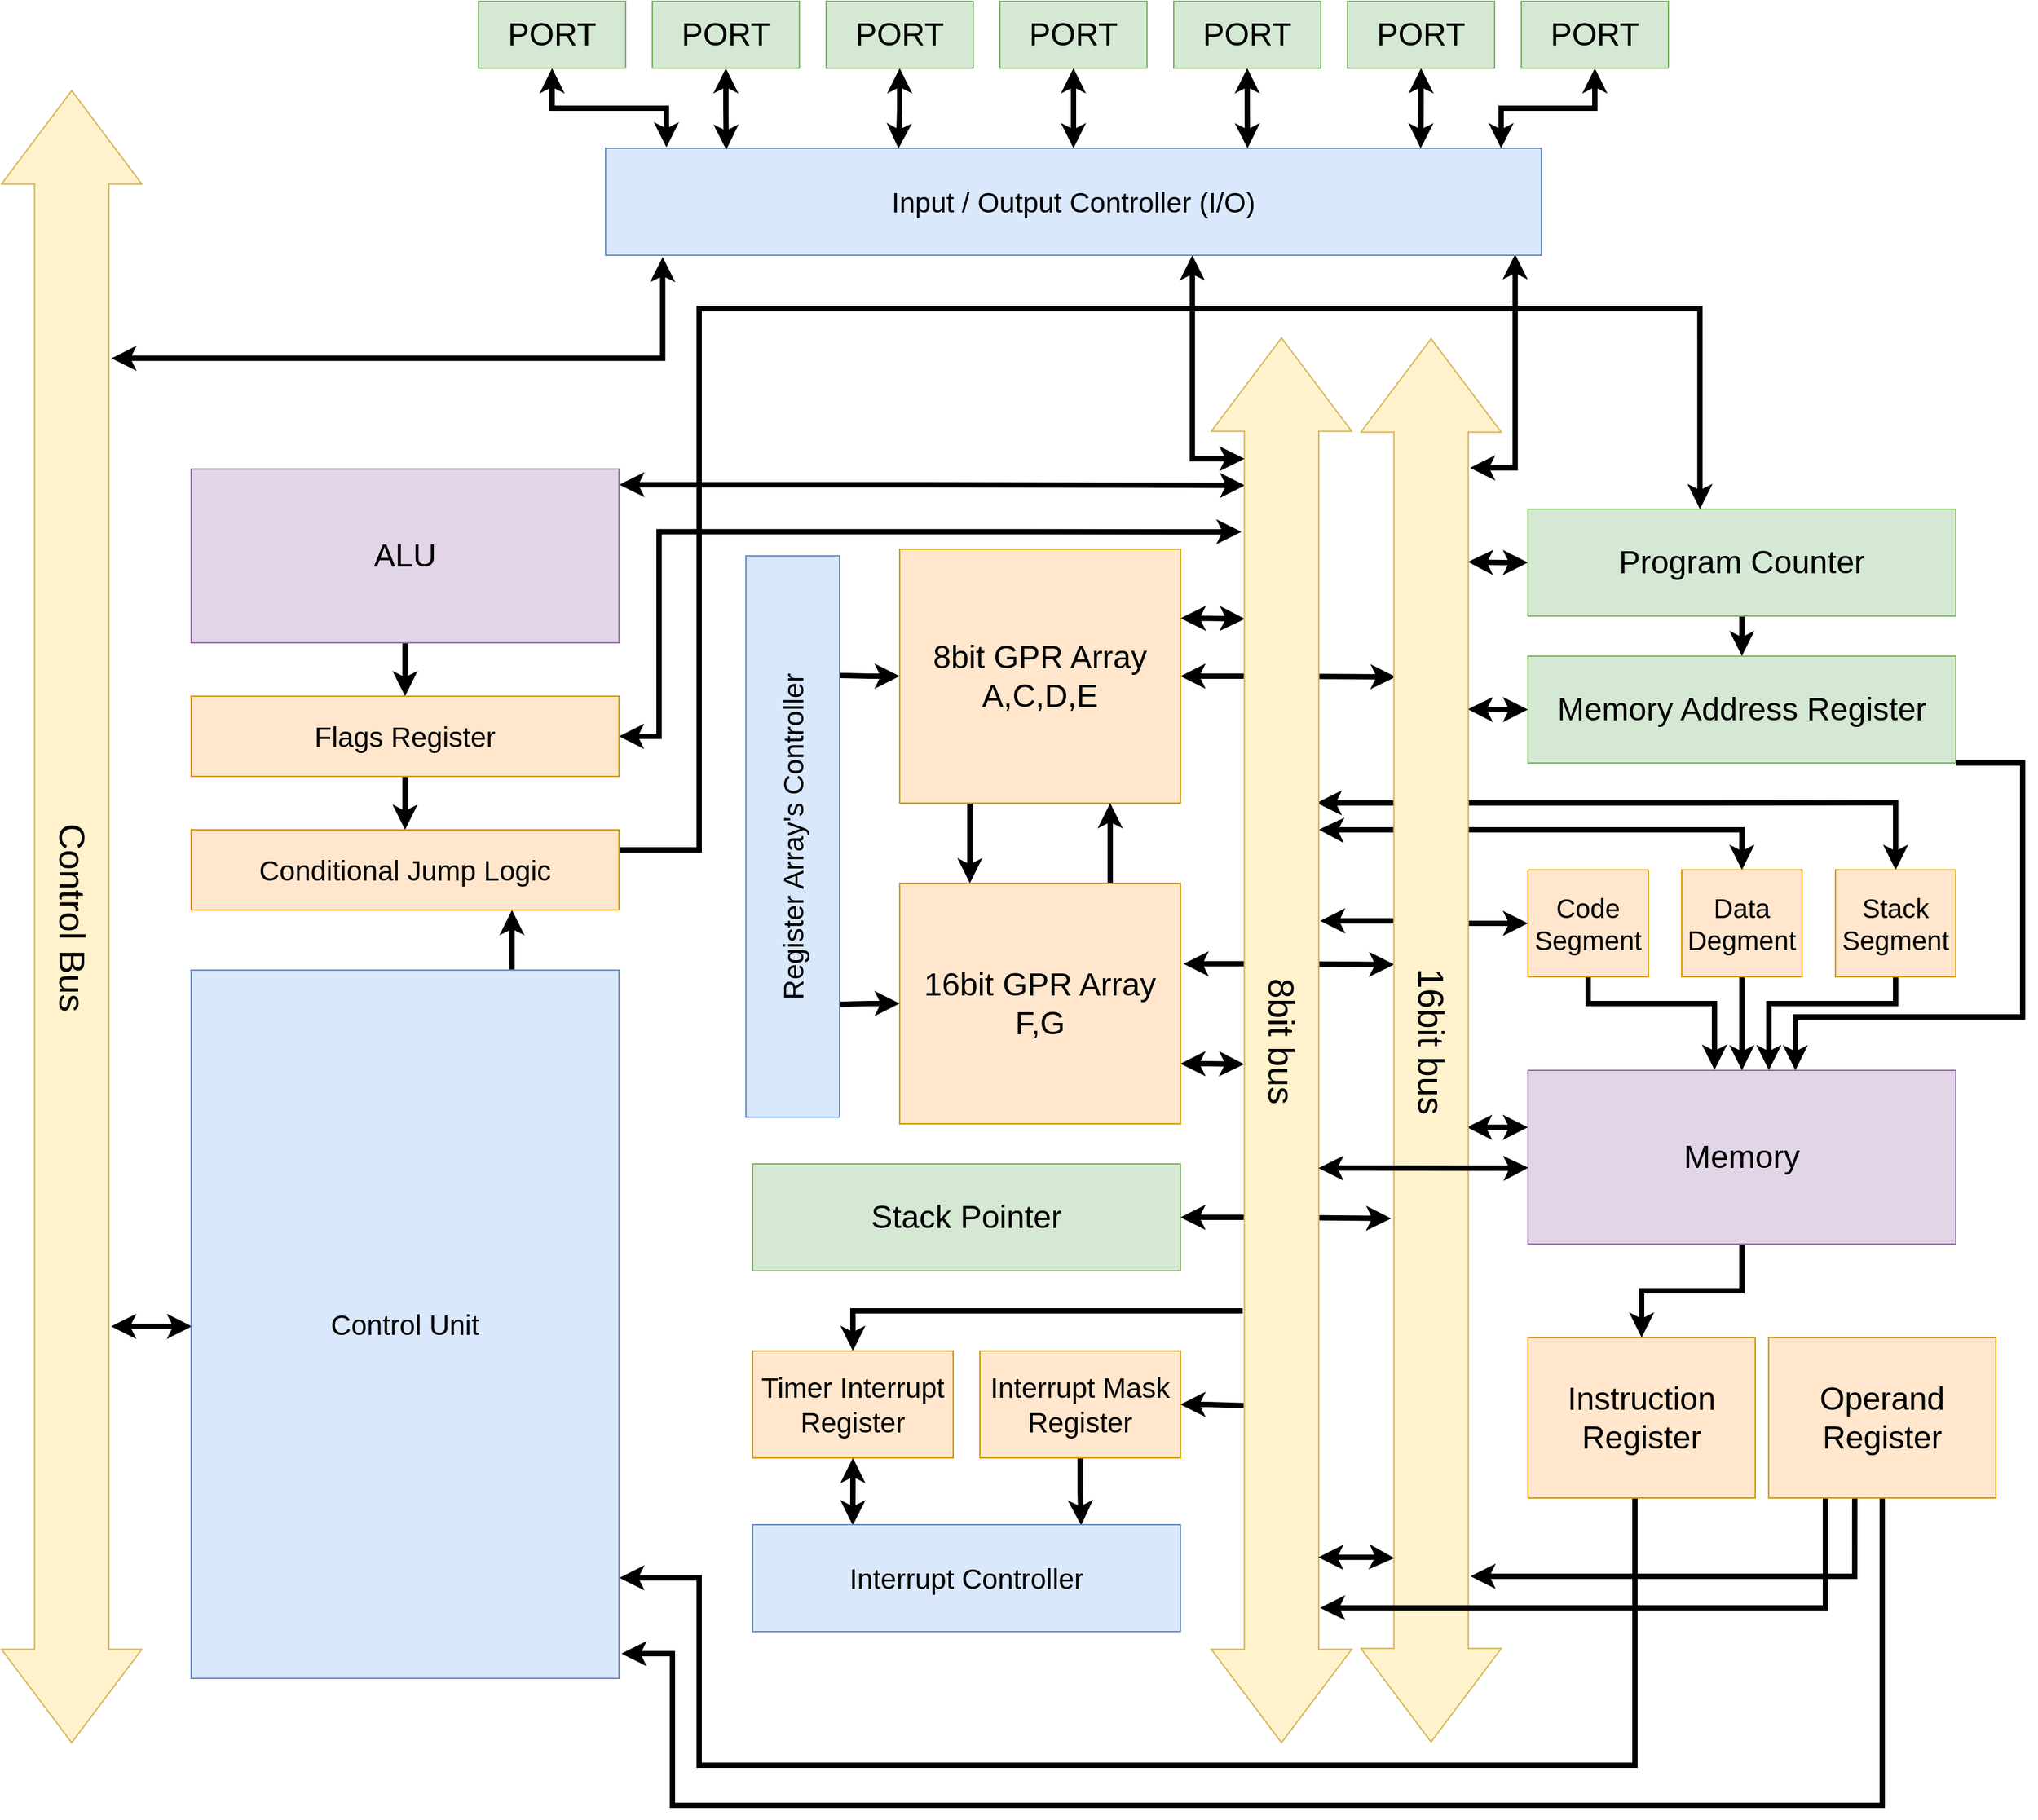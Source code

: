 <mxfile version="16.1.2" type="device"><diagram id="2ePVuvwMg3Bf0nWeoj9M" name="Page-1"><mxGraphModel dx="2521" dy="2618" grid="1" gridSize="10" guides="1" tooltips="1" connect="1" arrows="1" fold="1" page="1" pageScale="1" pageWidth="850" pageHeight="1100" math="0" shadow="0"><root><mxCell id="0"/><mxCell id="1" parent="0"/><mxCell id="nCpOMNghkNjNuLgOaIw_-5" style="edgeStyle=orthogonalEdgeStyle;rounded=0;orthogonalLoop=1;jettySize=auto;html=1;exitX=0.25;exitY=1;exitDx=0;exitDy=0;entryX=0.25;entryY=0;entryDx=0;entryDy=0;fontSize=24;strokeWidth=4;" parent="1" source="nCpOMNghkNjNuLgOaIw_-2" target="nCpOMNghkNjNuLgOaIw_-3" edge="1"><mxGeometry relative="1" as="geometry"/></mxCell><mxCell id="nCpOMNghkNjNuLgOaIw_-51" style="edgeStyle=orthogonalEdgeStyle;rounded=0;orthogonalLoop=1;jettySize=auto;html=1;entryX=0.241;entryY=0.753;entryDx=0;entryDy=0;entryPerimeter=0;fontSize=27;startArrow=classic;startFill=1;strokeWidth=4;" parent="1" source="nCpOMNghkNjNuLgOaIw_-2" target="nCpOMNghkNjNuLgOaIw_-37" edge="1"><mxGeometry relative="1" as="geometry"/></mxCell><mxCell id="nCpOMNghkNjNuLgOaIw_-52" style="edgeStyle=orthogonalEdgeStyle;rounded=0;orthogonalLoop=1;jettySize=auto;html=1;entryX=0.2;entryY=0.761;entryDx=0;entryDy=0;entryPerimeter=0;fontSize=27;startArrow=classic;startFill=1;strokeWidth=4;exitX=1.001;exitY=0.272;exitDx=0;exitDy=0;exitPerimeter=0;" parent="1" source="nCpOMNghkNjNuLgOaIw_-2" target="nCpOMNghkNjNuLgOaIw_-36" edge="1"><mxGeometry relative="1" as="geometry"/></mxCell><mxCell id="nCpOMNghkNjNuLgOaIw_-60" style="edgeStyle=orthogonalEdgeStyle;rounded=0;orthogonalLoop=1;jettySize=auto;html=1;exitX=0;exitY=0.5;exitDx=0;exitDy=0;fontSize=27;startArrow=classic;startFill=1;endArrow=none;endFill=0;strokeWidth=4;entryX=0.787;entryY=1.003;entryDx=0;entryDy=0;entryPerimeter=0;" parent="1" source="nCpOMNghkNjNuLgOaIw_-2" target="nCpOMNghkNjNuLgOaIw_-41" edge="1"><mxGeometry relative="1" as="geometry"><mxPoint x="-170" y="286" as="targetPoint"/></mxGeometry></mxCell><mxCell id="nCpOMNghkNjNuLgOaIw_-2" value="8bit GPR Array&lt;br&gt;A,C,D,E" style="rounded=0;whiteSpace=wrap;html=1;fontSize=24;fillColor=#ffe6cc;strokeColor=#d79b00;" parent="1" vertex="1"><mxGeometry x="-130" y="190" width="210" height="190" as="geometry"/></mxCell><mxCell id="nCpOMNghkNjNuLgOaIw_-4" style="edgeStyle=orthogonalEdgeStyle;rounded=0;orthogonalLoop=1;jettySize=auto;html=1;exitX=0.75;exitY=0;exitDx=0;exitDy=0;entryX=0.75;entryY=1;entryDx=0;entryDy=0;fontSize=24;strokeWidth=4;" parent="1" source="nCpOMNghkNjNuLgOaIw_-3" target="nCpOMNghkNjNuLgOaIw_-2" edge="1"><mxGeometry relative="1" as="geometry"/></mxCell><mxCell id="nCpOMNghkNjNuLgOaIw_-53" style="edgeStyle=orthogonalEdgeStyle;rounded=0;orthogonalLoop=1;jettySize=auto;html=1;exitX=1;exitY=0.75;exitDx=0;exitDy=0;entryX=0.517;entryY=0.766;entryDx=0;entryDy=0;entryPerimeter=0;fontSize=27;startArrow=classic;startFill=1;strokeWidth=4;" parent="1" source="nCpOMNghkNjNuLgOaIw_-3" target="nCpOMNghkNjNuLgOaIw_-36" edge="1"><mxGeometry relative="1" as="geometry"/></mxCell><mxCell id="nCpOMNghkNjNuLgOaIw_-54" style="edgeStyle=orthogonalEdgeStyle;rounded=0;orthogonalLoop=1;jettySize=auto;html=1;exitX=1.011;exitY=0.335;exitDx=0;exitDy=0;entryX=0.446;entryY=0.763;entryDx=0;entryDy=0;entryPerimeter=0;fontSize=27;startArrow=classic;startFill=1;strokeWidth=4;exitPerimeter=0;" parent="1" source="nCpOMNghkNjNuLgOaIw_-3" target="nCpOMNghkNjNuLgOaIw_-37" edge="1"><mxGeometry relative="1" as="geometry"/></mxCell><mxCell id="nCpOMNghkNjNuLgOaIw_-61" style="edgeStyle=orthogonalEdgeStyle;rounded=0;orthogonalLoop=1;jettySize=auto;html=1;fontSize=27;startArrow=classic;startFill=1;endArrow=none;endFill=0;strokeWidth=4;entryX=0.201;entryY=0.995;entryDx=0;entryDy=0;entryPerimeter=0;" parent="1" source="nCpOMNghkNjNuLgOaIw_-3" target="nCpOMNghkNjNuLgOaIw_-41" edge="1"><mxGeometry relative="1" as="geometry"><mxPoint x="-170" y="530" as="targetPoint"/></mxGeometry></mxCell><mxCell id="nCpOMNghkNjNuLgOaIw_-3" value="16bit GPR Array&lt;br&gt;F,G" style="rounded=0;whiteSpace=wrap;html=1;fontSize=24;fillColor=#ffe6cc;strokeColor=#d79b00;" parent="1" vertex="1"><mxGeometry x="-130" y="440" width="210" height="180" as="geometry"/></mxCell><mxCell id="nCpOMNghkNjNuLgOaIw_-23" style="edgeStyle=orthogonalEdgeStyle;rounded=0;orthogonalLoop=1;jettySize=auto;html=1;entryX=0.5;entryY=0;entryDx=0;entryDy=0;fontSize=20;strokeWidth=4;" parent="1" source="nCpOMNghkNjNuLgOaIw_-6" target="nCpOMNghkNjNuLgOaIw_-22" edge="1"><mxGeometry relative="1" as="geometry"/></mxCell><mxCell id="nCpOMNghkNjNuLgOaIw_-42" style="edgeStyle=orthogonalEdgeStyle;rounded=0;orthogonalLoop=1;jettySize=auto;html=1;entryX=-0.002;entryY=0.332;entryDx=0;entryDy=0;entryPerimeter=0;fontSize=27;strokeWidth=4;exitX=0.562;exitY=0.244;exitDx=0;exitDy=0;exitPerimeter=0;startArrow=classic;startFill=1;" parent="1" source="nCpOMNghkNjNuLgOaIw_-37" target="nCpOMNghkNjNuLgOaIw_-6" edge="1"><mxGeometry relative="1" as="geometry"/></mxCell><mxCell id="nCpOMNghkNjNuLgOaIw_-6" value="Memory" style="rounded=0;whiteSpace=wrap;html=1;fontSize=24;fillColor=#e1d5e7;strokeColor=#9673a6;" parent="1" vertex="1"><mxGeometry x="340" y="580" width="320" height="130" as="geometry"/></mxCell><mxCell id="nCpOMNghkNjNuLgOaIw_-19" style="edgeStyle=orthogonalEdgeStyle;rounded=0;orthogonalLoop=1;jettySize=auto;html=1;fontSize=20;strokeWidth=4;" parent="1" source="nCpOMNghkNjNuLgOaIw_-7" edge="1"><mxGeometry relative="1" as="geometry"><mxPoint x="540" y="580" as="targetPoint"/><Array as="points"><mxPoint x="710" y="350"/><mxPoint x="710" y="540"/><mxPoint x="540" y="540"/><mxPoint x="540" y="580"/></Array></mxGeometry></mxCell><mxCell id="nCpOMNghkNjNuLgOaIw_-46" style="edgeStyle=orthogonalEdgeStyle;rounded=0;orthogonalLoop=1;jettySize=auto;html=1;entryX=0.264;entryY=0.239;entryDx=0;entryDy=0;entryPerimeter=0;fontSize=27;startArrow=classic;startFill=1;strokeWidth=4;" parent="1" source="nCpOMNghkNjNuLgOaIw_-7" target="nCpOMNghkNjNuLgOaIw_-37" edge="1"><mxGeometry relative="1" as="geometry"/></mxCell><mxCell id="nCpOMNghkNjNuLgOaIw_-7" value="Memory Address Register" style="rounded=0;whiteSpace=wrap;html=1;fontSize=24;fillColor=#d5e8d4;strokeColor=#82b366;" parent="1" vertex="1"><mxGeometry x="340" y="270" width="320" height="80" as="geometry"/></mxCell><mxCell id="nCpOMNghkNjNuLgOaIw_-11" style="edgeStyle=orthogonalEdgeStyle;rounded=0;orthogonalLoop=1;jettySize=auto;html=1;exitX=0.5;exitY=1;exitDx=0;exitDy=0;entryX=0.5;entryY=0;entryDx=0;entryDy=0;fontSize=24;strokeWidth=4;" parent="1" source="nCpOMNghkNjNuLgOaIw_-9" target="nCpOMNghkNjNuLgOaIw_-7" edge="1"><mxGeometry relative="1" as="geometry"/></mxCell><mxCell id="nCpOMNghkNjNuLgOaIw_-45" style="edgeStyle=orthogonalEdgeStyle;rounded=0;orthogonalLoop=1;jettySize=auto;html=1;entryX=0.159;entryY=0.237;entryDx=0;entryDy=0;entryPerimeter=0;fontSize=27;startArrow=classic;startFill=1;strokeWidth=4;" parent="1" source="nCpOMNghkNjNuLgOaIw_-9" target="nCpOMNghkNjNuLgOaIw_-37" edge="1"><mxGeometry relative="1" as="geometry"/></mxCell><mxCell id="nCpOMNghkNjNuLgOaIw_-9" value="Program Counter" style="rounded=0;whiteSpace=wrap;html=1;fontSize=24;fillColor=#d5e8d4;strokeColor=#82b366;" parent="1" vertex="1"><mxGeometry x="340" y="160" width="320" height="80" as="geometry"/></mxCell><mxCell id="nCpOMNghkNjNuLgOaIw_-16" style="edgeStyle=orthogonalEdgeStyle;rounded=0;orthogonalLoop=1;jettySize=auto;html=1;fontSize=20;strokeWidth=4;entryX=0.436;entryY=-0.003;entryDx=0;entryDy=0;entryPerimeter=0;" parent="1" source="nCpOMNghkNjNuLgOaIw_-12" target="nCpOMNghkNjNuLgOaIw_-6" edge="1"><mxGeometry relative="1" as="geometry"><mxPoint x="480" y="560" as="targetPoint"/><Array as="points"><mxPoint x="385" y="530"/><mxPoint x="480" y="530"/></Array></mxGeometry></mxCell><mxCell id="nCpOMNghkNjNuLgOaIw_-47" style="edgeStyle=orthogonalEdgeStyle;rounded=0;orthogonalLoop=1;jettySize=auto;html=1;entryX=0.415;entryY=0.225;entryDx=0;entryDy=0;entryPerimeter=0;fontSize=27;startArrow=classic;startFill=1;strokeWidth=4;" parent="1" source="nCpOMNghkNjNuLgOaIw_-12" target="nCpOMNghkNjNuLgOaIw_-36" edge="1"><mxGeometry relative="1" as="geometry"/></mxCell><mxCell id="nCpOMNghkNjNuLgOaIw_-12" value="&lt;font style=&quot;font-size: 20px;&quot;&gt;Code Segment&lt;/font&gt;" style="rounded=0;whiteSpace=wrap;html=1;fontSize=20;fillColor=#ffe6cc;strokeColor=#d79b00;" parent="1" vertex="1"><mxGeometry x="340" y="430" width="90" height="80" as="geometry"/></mxCell><mxCell id="nCpOMNghkNjNuLgOaIw_-15" style="edgeStyle=orthogonalEdgeStyle;rounded=0;orthogonalLoop=1;jettySize=auto;html=1;exitX=0.5;exitY=1;exitDx=0;exitDy=0;fontSize=20;strokeWidth=4;entryX=0.5;entryY=0;entryDx=0;entryDy=0;" parent="1" source="nCpOMNghkNjNuLgOaIw_-13" target="nCpOMNghkNjNuLgOaIw_-6" edge="1"><mxGeometry relative="1" as="geometry"><mxPoint x="500" y="560" as="targetPoint"/></mxGeometry></mxCell><mxCell id="nCpOMNghkNjNuLgOaIw_-48" style="edgeStyle=orthogonalEdgeStyle;rounded=0;orthogonalLoop=1;jettySize=auto;html=1;fontSize=27;startArrow=classic;startFill=1;strokeWidth=4;entryX=0.35;entryY=0.234;entryDx=0;entryDy=0;entryPerimeter=0;" parent="1" source="nCpOMNghkNjNuLgOaIw_-13" target="nCpOMNghkNjNuLgOaIw_-36" edge="1"><mxGeometry relative="1" as="geometry"><mxPoint x="190" y="399" as="targetPoint"/><Array as="points"><mxPoint x="500" y="400"/><mxPoint x="190" y="400"/></Array></mxGeometry></mxCell><mxCell id="nCpOMNghkNjNuLgOaIw_-13" value="&lt;font style=&quot;font-size: 20px&quot;&gt;Data Degment&lt;/font&gt;" style="rounded=0;whiteSpace=wrap;html=1;fontSize=20;fillColor=#ffe6cc;strokeColor=#d79b00;" parent="1" vertex="1"><mxGeometry x="455" y="430" width="90" height="80" as="geometry"/></mxCell><mxCell id="nCpOMNghkNjNuLgOaIw_-18" style="edgeStyle=orthogonalEdgeStyle;rounded=0;orthogonalLoop=1;jettySize=auto;html=1;fontSize=20;strokeWidth=4;entryX=0.563;entryY=-0.001;entryDx=0;entryDy=0;entryPerimeter=0;" parent="1" source="nCpOMNghkNjNuLgOaIw_-14" target="nCpOMNghkNjNuLgOaIw_-6" edge="1"><mxGeometry relative="1" as="geometry"><mxPoint x="520" y="560" as="targetPoint"/><Array as="points"><mxPoint x="615" y="530"/><mxPoint x="520" y="530"/></Array></mxGeometry></mxCell><mxCell id="nCpOMNghkNjNuLgOaIw_-49" style="edgeStyle=orthogonalEdgeStyle;rounded=0;orthogonalLoop=1;jettySize=auto;html=1;fontSize=27;startArrow=classic;startFill=1;strokeWidth=4;entryX=0.331;entryY=0.249;entryDx=0;entryDy=0;entryPerimeter=0;" parent="1" source="nCpOMNghkNjNuLgOaIw_-14" target="nCpOMNghkNjNuLgOaIw_-36" edge="1"><mxGeometry relative="1" as="geometry"><mxPoint x="580" y="380" as="targetPoint"/><Array as="points"><mxPoint x="615" y="380"/></Array></mxGeometry></mxCell><mxCell id="nCpOMNghkNjNuLgOaIw_-14" value="&lt;font style=&quot;font-size: 20px&quot;&gt;Stack Segment&lt;/font&gt;" style="rounded=0;whiteSpace=wrap;html=1;fontSize=20;fillColor=#ffe6cc;strokeColor=#d79b00;" parent="1" vertex="1"><mxGeometry x="570" y="430" width="90" height="80" as="geometry"/></mxCell><mxCell id="nCpOMNghkNjNuLgOaIw_-55" style="edgeStyle=orthogonalEdgeStyle;rounded=0;orthogonalLoop=1;jettySize=auto;html=1;entryX=0.627;entryY=0.784;entryDx=0;entryDy=0;entryPerimeter=0;fontSize=27;startArrow=classic;startFill=1;strokeWidth=4;" parent="1" source="nCpOMNghkNjNuLgOaIw_-21" target="nCpOMNghkNjNuLgOaIw_-37" edge="1"><mxGeometry relative="1" as="geometry"/></mxCell><mxCell id="nCpOMNghkNjNuLgOaIw_-21" value="Stack Pointer" style="rounded=0;whiteSpace=wrap;html=1;fontSize=24;fillColor=#d5e8d4;strokeColor=#82b366;" parent="1" vertex="1"><mxGeometry x="-240" y="650" width="320" height="80" as="geometry"/></mxCell><mxCell id="nCpOMNghkNjNuLgOaIw_-62" style="edgeStyle=orthogonalEdgeStyle;rounded=0;orthogonalLoop=1;jettySize=auto;html=1;exitX=0.5;exitY=1;exitDx=0;exitDy=0;entryX=1.001;entryY=0.858;entryDx=0;entryDy=0;entryPerimeter=0;fontSize=27;startArrow=none;startFill=0;endArrow=classic;endFill=1;strokeWidth=4;" parent="1" source="nCpOMNghkNjNuLgOaIw_-22" target="nCpOMNghkNjNuLgOaIw_-39" edge="1"><mxGeometry relative="1" as="geometry"><Array as="points"><mxPoint x="425" y="880"/><mxPoint x="420" y="880"/><mxPoint x="420" y="1100"/><mxPoint x="-280" y="1100"/><mxPoint x="-280" y="960"/></Array></mxGeometry></mxCell><mxCell id="nCpOMNghkNjNuLgOaIw_-22" value="Instruction Register" style="rounded=0;whiteSpace=wrap;html=1;fontSize=24;fillColor=#ffe6cc;strokeColor=#d79b00;" parent="1" vertex="1"><mxGeometry x="340" y="780" width="170" height="120" as="geometry"/></mxCell><mxCell id="nCpOMNghkNjNuLgOaIw_-57" style="edgeStyle=orthogonalEdgeStyle;rounded=0;orthogonalLoop=1;jettySize=auto;html=1;entryX=0.693;entryY=0.776;entryDx=0;entryDy=0;entryPerimeter=0;fontSize=27;startArrow=classic;startFill=1;endArrow=none;endFill=0;strokeWidth=4;" parent="1" source="nCpOMNghkNjNuLgOaIw_-24" target="nCpOMNghkNjNuLgOaIw_-36" edge="1"><mxGeometry relative="1" as="geometry"><Array as="points"><mxPoint x="-165" y="760"/><mxPoint x="127" y="760"/></Array></mxGeometry></mxCell><mxCell id="nCpOMNghkNjNuLgOaIw_-59" style="edgeStyle=orthogonalEdgeStyle;rounded=0;orthogonalLoop=1;jettySize=auto;html=1;entryX=0.234;entryY=0.006;entryDx=0;entryDy=0;entryPerimeter=0;fontSize=27;startArrow=classic;startFill=1;endArrow=classic;endFill=1;strokeWidth=4;" parent="1" source="nCpOMNghkNjNuLgOaIw_-24" target="nCpOMNghkNjNuLgOaIw_-31" edge="1"><mxGeometry relative="1" as="geometry"/></mxCell><mxCell id="nCpOMNghkNjNuLgOaIw_-24" value="Timer Interrupt Register" style="rounded=0;whiteSpace=wrap;html=1;fontSize=21;fillColor=#ffe6cc;strokeColor=#d79b00;" parent="1" vertex="1"><mxGeometry x="-240" y="790" width="150" height="80" as="geometry"/></mxCell><mxCell id="nCpOMNghkNjNuLgOaIw_-56" style="edgeStyle=orthogonalEdgeStyle;rounded=0;orthogonalLoop=1;jettySize=auto;html=1;entryX=0.76;entryY=0.769;entryDx=0;entryDy=0;entryPerimeter=0;fontSize=27;startArrow=classic;startFill=1;strokeWidth=4;exitX=1;exitY=0.5;exitDx=0;exitDy=0;endArrow=none;endFill=0;" parent="1" source="nCpOMNghkNjNuLgOaIw_-25" target="nCpOMNghkNjNuLgOaIw_-36" edge="1"><mxGeometry relative="1" as="geometry"/></mxCell><mxCell id="nCpOMNghkNjNuLgOaIw_-58" style="edgeStyle=orthogonalEdgeStyle;rounded=0;orthogonalLoop=1;jettySize=auto;html=1;entryX=0.768;entryY=0.006;entryDx=0;entryDy=0;entryPerimeter=0;fontSize=27;startArrow=none;startFill=0;endArrow=classic;endFill=1;strokeWidth=4;" parent="1" source="nCpOMNghkNjNuLgOaIw_-25" target="nCpOMNghkNjNuLgOaIw_-31" edge="1"><mxGeometry relative="1" as="geometry"/></mxCell><mxCell id="nCpOMNghkNjNuLgOaIw_-25" value="Interrupt Mask&lt;br&gt;Register" style="rounded=0;whiteSpace=wrap;html=1;fontSize=21;fillColor=#ffe6cc;strokeColor=#d79b00;" parent="1" vertex="1"><mxGeometry x="-70" y="790" width="150" height="80" as="geometry"/></mxCell><mxCell id="nCpOMNghkNjNuLgOaIw_-68" style="edgeStyle=orthogonalEdgeStyle;rounded=0;orthogonalLoop=1;jettySize=auto;html=1;entryX=0.5;entryY=0;entryDx=0;entryDy=0;fontSize=27;startArrow=none;startFill=0;endArrow=classic;endFill=1;strokeWidth=4;" parent="1" source="nCpOMNghkNjNuLgOaIw_-28" target="nCpOMNghkNjNuLgOaIw_-29" edge="1"><mxGeometry relative="1" as="geometry"/></mxCell><mxCell id="nCpOMNghkNjNuLgOaIw_-69" style="edgeStyle=orthogonalEdgeStyle;rounded=0;orthogonalLoop=1;jettySize=auto;html=1;exitX=1.001;exitY=0.09;exitDx=0;exitDy=0;entryX=0.105;entryY=0.76;entryDx=0;entryDy=0;entryPerimeter=0;fontSize=27;startArrow=classic;startFill=1;endArrow=classic;endFill=1;strokeWidth=4;exitPerimeter=0;" parent="1" source="nCpOMNghkNjNuLgOaIw_-28" target="nCpOMNghkNjNuLgOaIw_-36" edge="1"><mxGeometry relative="1" as="geometry"/></mxCell><mxCell id="nCpOMNghkNjNuLgOaIw_-28" value="ALU" style="rounded=0;whiteSpace=wrap;html=1;fontSize=24;fillColor=#e1d5e7;strokeColor=#9673a6;" parent="1" vertex="1"><mxGeometry x="-660" y="130" width="320" height="130" as="geometry"/></mxCell><mxCell id="nCpOMNghkNjNuLgOaIw_-67" style="edgeStyle=orthogonalEdgeStyle;rounded=0;orthogonalLoop=1;jettySize=auto;html=1;entryX=0.5;entryY=0;entryDx=0;entryDy=0;fontSize=27;startArrow=none;startFill=0;endArrow=classic;endFill=1;strokeWidth=4;" parent="1" source="nCpOMNghkNjNuLgOaIw_-29" target="nCpOMNghkNjNuLgOaIw_-66" edge="1"><mxGeometry relative="1" as="geometry"/></mxCell><mxCell id="nCpOMNghkNjNuLgOaIw_-70" style="edgeStyle=orthogonalEdgeStyle;rounded=0;orthogonalLoop=1;jettySize=auto;html=1;entryX=0.138;entryY=0.785;entryDx=0;entryDy=0;entryPerimeter=0;fontSize=27;startArrow=classic;startFill=1;endArrow=classic;endFill=1;strokeWidth=4;" parent="1" source="nCpOMNghkNjNuLgOaIw_-29" target="nCpOMNghkNjNuLgOaIw_-36" edge="1"><mxGeometry relative="1" as="geometry"><Array as="points"><mxPoint x="-310" y="330"/><mxPoint x="-310" y="177"/></Array></mxGeometry></mxCell><mxCell id="nCpOMNghkNjNuLgOaIw_-29" value="Flags Register" style="rounded=0;whiteSpace=wrap;html=1;fontSize=21;fillColor=#ffe6cc;strokeColor=#d79b00;" parent="1" vertex="1"><mxGeometry x="-660" y="300" width="320" height="60" as="geometry"/></mxCell><mxCell id="nCpOMNghkNjNuLgOaIw_-31" value="Interrupt Controller" style="rounded=0;whiteSpace=wrap;html=1;fontSize=21;fillColor=#dae8fc;strokeColor=#6c8ebf;" parent="1" vertex="1"><mxGeometry x="-240" y="920" width="320" height="80" as="geometry"/></mxCell><mxCell id="nCpOMNghkNjNuLgOaIw_-36" value="8bit bus" style="html=1;shadow=0;dashed=0;align=center;verticalAlign=middle;shape=mxgraph.arrows2.twoWayArrow;dy=0.47;dx=69.84;fontSize=27;rotation=90;fillColor=#fff2cc;strokeColor=#d6b656;" parent="1" vertex="1"><mxGeometry x="-370" y="505" width="1051.25" height="105" as="geometry"/></mxCell><mxCell id="nCpOMNghkNjNuLgOaIw_-37" value="16bit bus" style="html=1;shadow=0;dashed=0;align=center;verticalAlign=middle;shape=mxgraph.arrows2.twoWayArrow;dy=0.47;dx=69.84;fontSize=27;rotation=90;fillColor=#fff2cc;strokeColor=#d6b656;" parent="1" vertex="1"><mxGeometry x="-257.5" y="505" width="1050" height="105" as="geometry"/></mxCell><mxCell id="nCpOMNghkNjNuLgOaIw_-64" style="edgeStyle=orthogonalEdgeStyle;rounded=0;orthogonalLoop=1;jettySize=auto;html=1;fontSize=27;startArrow=classic;startFill=1;endArrow=classic;endFill=1;strokeWidth=4;entryX=0.748;entryY=0.219;entryDx=0;entryDy=0;entryPerimeter=0;exitX=0.002;exitY=0.503;exitDx=0;exitDy=0;exitPerimeter=0;" parent="1" source="nCpOMNghkNjNuLgOaIw_-39" target="nCpOMNghkNjNuLgOaIw_-40" edge="1"><mxGeometry relative="1" as="geometry"/></mxCell><mxCell id="nCpOMNghkNjNuLgOaIw_-71" style="edgeStyle=orthogonalEdgeStyle;rounded=0;orthogonalLoop=1;jettySize=auto;html=1;exitX=0.75;exitY=0;exitDx=0;exitDy=0;entryX=0.75;entryY=1;entryDx=0;entryDy=0;fontSize=27;startArrow=none;startFill=0;endArrow=classic;endFill=1;strokeWidth=4;" parent="1" source="nCpOMNghkNjNuLgOaIw_-39" target="nCpOMNghkNjNuLgOaIw_-66" edge="1"><mxGeometry relative="1" as="geometry"/></mxCell><mxCell id="nCpOMNghkNjNuLgOaIw_-39" value="Control Unit" style="rounded=0;whiteSpace=wrap;html=1;fontSize=21;fillColor=#dae8fc;strokeColor=#6c8ebf;" parent="1" vertex="1"><mxGeometry x="-660" y="505" width="320" height="530" as="geometry"/></mxCell><mxCell id="nCpOMNghkNjNuLgOaIw_-40" value="Control Bus&lt;br&gt;" style="html=1;shadow=0;dashed=0;align=center;verticalAlign=middle;shape=mxgraph.arrows2.twoWayArrow;dy=0.47;dx=69.84;fontSize=27;rotation=90;fillColor=#fff2cc;strokeColor=#d6b656;" parent="1" vertex="1"><mxGeometry x="-1367.5" y="412.5" width="1236.25" height="105" as="geometry"/></mxCell><mxCell id="nCpOMNghkNjNuLgOaIw_-41" value="Register Array's Controller" style="rounded=0;whiteSpace=wrap;html=1;fontSize=21;fillColor=#dae8fc;strokeColor=#6c8ebf;rotation=-90;" parent="1" vertex="1"><mxGeometry x="-420" y="370" width="420" height="70" as="geometry"/></mxCell><mxCell id="nCpOMNghkNjNuLgOaIw_-43" style="edgeStyle=orthogonalEdgeStyle;rounded=0;orthogonalLoop=1;jettySize=auto;html=1;entryX=0.001;entryY=0.561;entryDx=0;entryDy=0;entryPerimeter=0;fontSize=27;strokeWidth=4;exitX=0.591;exitY=0.237;exitDx=0;exitDy=0;exitPerimeter=0;startArrow=classic;startFill=1;" parent="1" source="nCpOMNghkNjNuLgOaIw_-36" target="nCpOMNghkNjNuLgOaIw_-6" edge="1"><mxGeometry relative="1" as="geometry"><mxPoint x="304.38" y="632.6" as="sourcePoint"/><mxPoint x="349.36" y="633.16" as="targetPoint"/><Array as="points"><mxPoint x="327" y="653"/><mxPoint x="349" y="653"/></Array></mxGeometry></mxCell><mxCell id="nCpOMNghkNjNuLgOaIw_-50" style="edgeStyle=orthogonalEdgeStyle;rounded=0;orthogonalLoop=1;jettySize=auto;html=1;fontSize=27;strokeWidth=4;exitX=0.868;exitY=0.238;exitDx=0;exitDy=0;exitPerimeter=0;startArrow=classic;startFill=1;entryX=0.869;entryY=0.762;entryDx=0;entryDy=0;entryPerimeter=0;" parent="1" source="nCpOMNghkNjNuLgOaIw_-36" target="nCpOMNghkNjNuLgOaIw_-37" edge="1"><mxGeometry relative="1" as="geometry"><mxPoint x="304.38" y="632.6" as="sourcePoint"/><mxPoint x="240" y="811" as="targetPoint"/></mxGeometry></mxCell><mxCell id="nCpOMNghkNjNuLgOaIw_-72" style="edgeStyle=orthogonalEdgeStyle;rounded=0;orthogonalLoop=1;jettySize=auto;html=1;exitX=1;exitY=0.25;exitDx=0;exitDy=0;entryX=0.402;entryY=0;entryDx=0;entryDy=0;entryPerimeter=0;fontSize=27;startArrow=none;startFill=0;endArrow=classic;endFill=1;strokeWidth=4;" parent="1" source="nCpOMNghkNjNuLgOaIw_-66" target="nCpOMNghkNjNuLgOaIw_-9" edge="1"><mxGeometry relative="1" as="geometry"><Array as="points"><mxPoint x="-280" y="415"/><mxPoint x="-280" y="10"/><mxPoint x="469" y="10"/></Array></mxGeometry></mxCell><mxCell id="nCpOMNghkNjNuLgOaIw_-66" value="Conditional Jump Logic" style="rounded=0;whiteSpace=wrap;html=1;fontSize=21;fillColor=#ffe6cc;strokeColor=#d79b00;" parent="1" vertex="1"><mxGeometry x="-660" y="400" width="320" height="60" as="geometry"/></mxCell><mxCell id="nCpOMNghkNjNuLgOaIw_-74" style="edgeStyle=orthogonalEdgeStyle;rounded=0;orthogonalLoop=1;jettySize=auto;html=1;entryX=0.086;entryY=0.764;entryDx=0;entryDy=0;entryPerimeter=0;fontSize=27;startArrow=classic;startFill=1;endArrow=classic;endFill=1;strokeWidth=4;exitX=0.627;exitY=1;exitDx=0;exitDy=0;exitPerimeter=0;" parent="1" source="nCpOMNghkNjNuLgOaIw_-73" target="nCpOMNghkNjNuLgOaIw_-36" edge="1"><mxGeometry relative="1" as="geometry"><mxPoint x="120" y="-20" as="sourcePoint"/><Array as="points"><mxPoint x="89" y="122"/></Array></mxGeometry></mxCell><mxCell id="nCpOMNghkNjNuLgOaIw_-75" style="edgeStyle=orthogonalEdgeStyle;rounded=0;orthogonalLoop=1;jettySize=auto;html=1;fontSize=27;startArrow=classic;startFill=1;endArrow=classic;endFill=1;strokeWidth=4;exitX=0.972;exitY=0.991;exitDx=0;exitDy=0;exitPerimeter=0;entryX=0.092;entryY=0.222;entryDx=0;entryDy=0;entryPerimeter=0;" parent="1" source="nCpOMNghkNjNuLgOaIw_-73" target="nCpOMNghkNjNuLgOaIw_-37" edge="1"><mxGeometry relative="1" as="geometry"><mxPoint x="324" y="130" as="targetPoint"/><Array as="points"><mxPoint x="330" y="129"/></Array></mxGeometry></mxCell><mxCell id="nCpOMNghkNjNuLgOaIw_-76" style="edgeStyle=orthogonalEdgeStyle;rounded=0;orthogonalLoop=1;jettySize=auto;html=1;entryX=0.162;entryY=0.217;entryDx=0;entryDy=0;entryPerimeter=0;fontSize=27;startArrow=classic;startFill=1;endArrow=classic;endFill=1;strokeWidth=4;exitX=0.061;exitY=1.017;exitDx=0;exitDy=0;exitPerimeter=0;" parent="1" source="nCpOMNghkNjNuLgOaIw_-73" target="nCpOMNghkNjNuLgOaIw_-40" edge="1"><mxGeometry relative="1" as="geometry"><Array as="points"><mxPoint x="-307" y="47"/></Array></mxGeometry></mxCell><mxCell id="nCpOMNghkNjNuLgOaIw_-73" value="Input / Output Controller (I/O)" style="rounded=0;whiteSpace=wrap;html=1;fontSize=21;fillColor=#dae8fc;strokeColor=#6c8ebf;" parent="1" vertex="1"><mxGeometry x="-350" y="-110" width="700" height="80" as="geometry"/></mxCell><mxCell id="nCpOMNghkNjNuLgOaIw_-84" style="edgeStyle=orthogonalEdgeStyle;rounded=0;orthogonalLoop=1;jettySize=auto;html=1;entryX=0.065;entryY=-0.009;entryDx=0;entryDy=0;entryPerimeter=0;fontSize=27;startArrow=classic;startFill=1;endArrow=classic;endFill=1;strokeWidth=4;" parent="1" source="nCpOMNghkNjNuLgOaIw_-77" target="nCpOMNghkNjNuLgOaIw_-73" edge="1"><mxGeometry relative="1" as="geometry"><Array as="points"><mxPoint x="-390" y="-140"/><mxPoint x="-304" y="-140"/></Array></mxGeometry></mxCell><mxCell id="nCpOMNghkNjNuLgOaIw_-77" value="PORT" style="rounded=0;whiteSpace=wrap;html=1;fontSize=24;fillColor=#d5e8d4;strokeColor=#82b366;" parent="1" vertex="1"><mxGeometry x="-445" y="-220" width="110" height="50" as="geometry"/></mxCell><mxCell id="nCpOMNghkNjNuLgOaIw_-85" style="edgeStyle=orthogonalEdgeStyle;rounded=0;orthogonalLoop=1;jettySize=auto;html=1;exitX=0.5;exitY=1;exitDx=0;exitDy=0;entryX=0.129;entryY=0.013;entryDx=0;entryDy=0;entryPerimeter=0;fontSize=27;startArrow=classic;startFill=1;endArrow=classic;endFill=1;strokeWidth=4;" parent="1" source="nCpOMNghkNjNuLgOaIw_-78" target="nCpOMNghkNjNuLgOaIw_-73" edge="1"><mxGeometry relative="1" as="geometry"/></mxCell><mxCell id="nCpOMNghkNjNuLgOaIw_-78" value="PORT" style="rounded=0;whiteSpace=wrap;html=1;fontSize=24;fillColor=#d5e8d4;strokeColor=#82b366;" parent="1" vertex="1"><mxGeometry x="-315" y="-220" width="110" height="50" as="geometry"/></mxCell><mxCell id="nCpOMNghkNjNuLgOaIw_-86" style="edgeStyle=orthogonalEdgeStyle;rounded=0;orthogonalLoop=1;jettySize=auto;html=1;exitX=0.5;exitY=1;exitDx=0;exitDy=0;entryX=0.313;entryY=0.002;entryDx=0;entryDy=0;entryPerimeter=0;fontSize=27;startArrow=classic;startFill=1;endArrow=classic;endFill=1;strokeWidth=4;" parent="1" source="nCpOMNghkNjNuLgOaIw_-79" target="nCpOMNghkNjNuLgOaIw_-73" edge="1"><mxGeometry relative="1" as="geometry"/></mxCell><mxCell id="nCpOMNghkNjNuLgOaIw_-79" value="PORT" style="rounded=0;whiteSpace=wrap;html=1;fontSize=24;fillColor=#d5e8d4;strokeColor=#82b366;" parent="1" vertex="1"><mxGeometry x="-185" y="-220" width="110" height="50" as="geometry"/></mxCell><mxCell id="nCpOMNghkNjNuLgOaIw_-87" style="edgeStyle=orthogonalEdgeStyle;rounded=0;orthogonalLoop=1;jettySize=auto;html=1;entryX=0.5;entryY=0;entryDx=0;entryDy=0;fontSize=27;startArrow=classic;startFill=1;endArrow=classic;endFill=1;strokeWidth=4;" parent="1" source="nCpOMNghkNjNuLgOaIw_-80" target="nCpOMNghkNjNuLgOaIw_-73" edge="1"><mxGeometry relative="1" as="geometry"/></mxCell><mxCell id="nCpOMNghkNjNuLgOaIw_-80" value="PORT" style="rounded=0;whiteSpace=wrap;html=1;fontSize=24;fillColor=#d5e8d4;strokeColor=#82b366;" parent="1" vertex="1"><mxGeometry x="-55" y="-220" width="110" height="50" as="geometry"/></mxCell><mxCell id="nCpOMNghkNjNuLgOaIw_-88" style="edgeStyle=orthogonalEdgeStyle;rounded=0;orthogonalLoop=1;jettySize=auto;html=1;entryX=0.686;entryY=0;entryDx=0;entryDy=0;entryPerimeter=0;fontSize=27;startArrow=classic;startFill=1;endArrow=classic;endFill=1;strokeWidth=4;" parent="1" source="nCpOMNghkNjNuLgOaIw_-81" target="nCpOMNghkNjNuLgOaIw_-73" edge="1"><mxGeometry relative="1" as="geometry"/></mxCell><mxCell id="nCpOMNghkNjNuLgOaIw_-81" value="PORT" style="rounded=0;whiteSpace=wrap;html=1;fontSize=24;fillColor=#d5e8d4;strokeColor=#82b366;" parent="1" vertex="1"><mxGeometry x="75" y="-220" width="110" height="50" as="geometry"/></mxCell><mxCell id="nCpOMNghkNjNuLgOaIw_-89" style="edgeStyle=orthogonalEdgeStyle;rounded=0;orthogonalLoop=1;jettySize=auto;html=1;entryX=0.871;entryY=0;entryDx=0;entryDy=0;entryPerimeter=0;fontSize=27;startArrow=classic;startFill=1;endArrow=classic;endFill=1;strokeWidth=4;" parent="1" source="nCpOMNghkNjNuLgOaIw_-82" target="nCpOMNghkNjNuLgOaIw_-73" edge="1"><mxGeometry relative="1" as="geometry"/></mxCell><mxCell id="nCpOMNghkNjNuLgOaIw_-82" value="PORT" style="rounded=0;whiteSpace=wrap;html=1;fontSize=24;fillColor=#d5e8d4;strokeColor=#82b366;" parent="1" vertex="1"><mxGeometry x="205" y="-220" width="110" height="50" as="geometry"/></mxCell><mxCell id="nCpOMNghkNjNuLgOaIw_-90" style="edgeStyle=orthogonalEdgeStyle;rounded=0;orthogonalLoop=1;jettySize=auto;html=1;entryX=0.957;entryY=0;entryDx=0;entryDy=0;entryPerimeter=0;fontSize=27;startArrow=classic;startFill=1;endArrow=classic;endFill=1;strokeWidth=4;" parent="1" source="nCpOMNghkNjNuLgOaIw_-83" target="nCpOMNghkNjNuLgOaIw_-73" edge="1"><mxGeometry relative="1" as="geometry"/></mxCell><mxCell id="nCpOMNghkNjNuLgOaIw_-83" value="PORT" style="rounded=0;whiteSpace=wrap;html=1;fontSize=24;fillColor=#d5e8d4;strokeColor=#82b366;" parent="1" vertex="1"><mxGeometry x="335" y="-220" width="110" height="50" as="geometry"/></mxCell><mxCell id="AVcDTLpUzsMdAc7U4fsK-2" style="edgeStyle=orthogonalEdgeStyle;rounded=0;orthogonalLoop=1;jettySize=auto;html=1;entryX=1.006;entryY=0.965;entryDx=0;entryDy=0;entryPerimeter=0;strokeWidth=4;" edge="1" parent="1" source="AVcDTLpUzsMdAc7U4fsK-1" target="nCpOMNghkNjNuLgOaIw_-39"><mxGeometry relative="1" as="geometry"><Array as="points"><mxPoint x="605" y="1130"/><mxPoint x="-300" y="1130"/><mxPoint x="-300" y="1016"/></Array></mxGeometry></mxCell><mxCell id="AVcDTLpUzsMdAc7U4fsK-3" style="edgeStyle=orthogonalEdgeStyle;rounded=0;orthogonalLoop=1;jettySize=auto;html=1;entryX=0.904;entryY=0.225;entryDx=0;entryDy=0;entryPerimeter=0;strokeWidth=4;exitX=0.25;exitY=1;exitDx=0;exitDy=0;" edge="1" parent="1" source="AVcDTLpUzsMdAc7U4fsK-1" target="nCpOMNghkNjNuLgOaIw_-36"><mxGeometry relative="1" as="geometry"><Array as="points"><mxPoint x="563" y="982"/></Array></mxGeometry></mxCell><mxCell id="AVcDTLpUzsMdAc7U4fsK-4" style="edgeStyle=orthogonalEdgeStyle;rounded=0;orthogonalLoop=1;jettySize=auto;html=1;entryX=0.882;entryY=0.219;entryDx=0;entryDy=0;entryPerimeter=0;strokeWidth=4;exitX=0.379;exitY=0.998;exitDx=0;exitDy=0;exitPerimeter=0;" edge="1" parent="1" source="AVcDTLpUzsMdAc7U4fsK-1" target="nCpOMNghkNjNuLgOaIw_-37"><mxGeometry relative="1" as="geometry"><Array as="points"><mxPoint x="584" y="959"/></Array></mxGeometry></mxCell><mxCell id="AVcDTLpUzsMdAc7U4fsK-1" value="Operand Register" style="rounded=0;whiteSpace=wrap;html=1;fontSize=24;fillColor=#ffe6cc;strokeColor=#d79b00;" vertex="1" parent="1"><mxGeometry x="520" y="780" width="170" height="120" as="geometry"/></mxCell></root></mxGraphModel></diagram></mxfile>